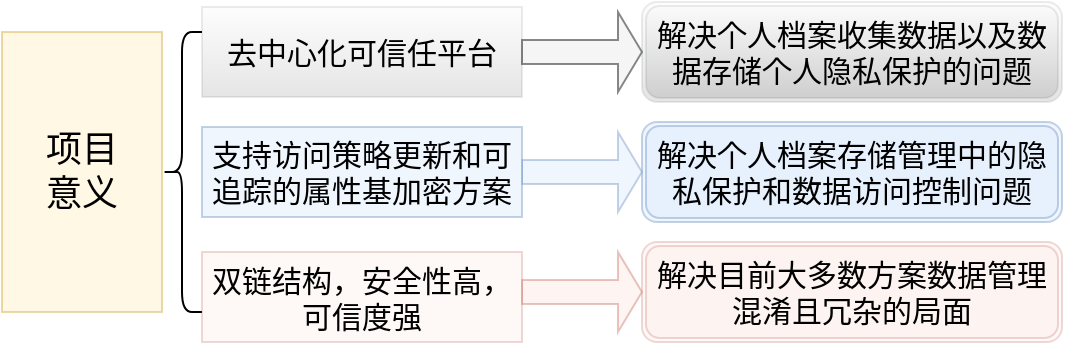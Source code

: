 <mxfile version="21.1.5" type="github">
  <diagram name="第 1 页" id="EgObm4E1FLSTnr1twsJV">
    <mxGraphModel dx="724" dy="373" grid="1" gridSize="10" guides="1" tooltips="1" connect="1" arrows="1" fold="1" page="1" pageScale="1" pageWidth="413" pageHeight="291" math="0" shadow="0">
      <root>
        <mxCell id="0" />
        <mxCell id="1" parent="0" />
        <mxCell id="fuOZSjjK52McAPaC4A6c-1" value="&lt;font style=&quot;font-size: 18px;&quot;&gt;项目&lt;br&gt;意义&lt;/font&gt;" style="rounded=0;whiteSpace=wrap;html=1;fillColor=#fff2cc;strokeColor=#d6b656;opacity=50;" parent="1" vertex="1">
          <mxGeometry y="60" width="80" height="140" as="geometry" />
        </mxCell>
        <mxCell id="fuOZSjjK52McAPaC4A6c-6" value="" style="shape=curlyBracket;whiteSpace=wrap;html=1;rounded=1;labelPosition=left;verticalLabelPosition=middle;align=right;verticalAlign=middle;" parent="1" vertex="1">
          <mxGeometry x="80" y="60" width="20" height="140" as="geometry" />
        </mxCell>
        <mxCell id="fuOZSjjK52McAPaC4A6c-8" value="&lt;font style=&quot;font-size: 15px;&quot;&gt;解决个人档案收集数据以及数据存储个人隐私保护的问题&lt;/font&gt;" style="shape=ext;double=1;rounded=1;whiteSpace=wrap;html=1;fillColor=#eeeeee;strokeColor=#36393d;opacity=10;gradientColor=default;" parent="1" vertex="1">
          <mxGeometry x="320" y="45" width="210" height="50" as="geometry" />
        </mxCell>
        <mxCell id="fuOZSjjK52McAPaC4A6c-9" value="&lt;font style=&quot;font-size: 15px;&quot;&gt;解决个人档案存储管理中的隐私保护和数据访问控制问题&lt;/font&gt;" style="shape=ext;double=1;rounded=1;whiteSpace=wrap;html=1;fillColor=#dae8fc;strokeColor=#6c8ebf;opacity=40;" parent="1" vertex="1">
          <mxGeometry x="320" y="105" width="210" height="50" as="geometry" />
        </mxCell>
        <mxCell id="fuOZSjjK52McAPaC4A6c-10" value="&lt;font style=&quot;font-size: 15px;&quot;&gt;解决目前大多数方案数据管理混淆且冗杂的局面&lt;/font&gt;" style="shape=ext;double=1;rounded=1;whiteSpace=wrap;html=1;fillColor=#fad9d5;strokeColor=#ae4132;opacity=20;" parent="1" vertex="1">
          <mxGeometry x="320" y="165" width="210" height="50" as="geometry" />
        </mxCell>
        <mxCell id="fuOZSjjK52McAPaC4A6c-11" value="" style="shape=singleArrow;whiteSpace=wrap;html=1;fillColor=#eeeeee;strokeColor=#36393d;opacity=60;" parent="1" vertex="1">
          <mxGeometry x="260" y="50" width="60" height="40" as="geometry" />
        </mxCell>
        <mxCell id="fuOZSjjK52McAPaC4A6c-12" value="" style="shape=singleArrow;whiteSpace=wrap;html=1;fillColor=#dae8fc;strokeColor=#6c8ebf;opacity=40;" parent="1" vertex="1">
          <mxGeometry x="260" y="110" width="60" height="40" as="geometry" />
        </mxCell>
        <mxCell id="fuOZSjjK52McAPaC4A6c-13" value="" style="shape=singleArrow;whiteSpace=wrap;html=1;fillColor=#fad9d5;strokeColor=#ae4132;opacity=30;" parent="1" vertex="1">
          <mxGeometry x="260" y="170" width="60" height="40" as="geometry" />
        </mxCell>
        <mxCell id="fuOZSjjK52McAPaC4A6c-14" value="&lt;font style=&quot;font-size: 15px;&quot;&gt;去中心化可信任平台&lt;/font&gt;" style="html=1;whiteSpace=wrap;container=1;recursiveResize=0;collapsible=0;fillColor=#eeeeee;strokeColor=#36393d;opacity=10;gradientColor=default;" parent="1" vertex="1">
          <mxGeometry x="100" y="47.5" width="160" height="45" as="geometry" />
        </mxCell>
        <mxCell id="fuOZSjjK52McAPaC4A6c-16" value="&lt;font style=&quot;font-size: 15px;&quot;&gt;支持访问策略更新和可追踪的属性基加密方案&lt;/font&gt;" style="html=1;whiteSpace=wrap;container=1;recursiveResize=0;collapsible=0;fillColor=#dae8fc;strokeColor=#6c8ebf;opacity=40;" parent="1" vertex="1">
          <mxGeometry x="100" y="107.5" width="160" height="45" as="geometry" />
        </mxCell>
        <mxCell id="fuOZSjjK52McAPaC4A6c-17" value="&lt;font style=&quot;font-size: 15px;&quot;&gt;双链结构，安全性高，可信度强&lt;/font&gt;" style="html=1;whiteSpace=wrap;container=1;recursiveResize=0;collapsible=0;fillColor=#fad9d5;strokeColor=#ae4132;opacity=20;" parent="1" vertex="1">
          <mxGeometry x="100" y="170" width="160" height="45" as="geometry" />
        </mxCell>
      </root>
    </mxGraphModel>
  </diagram>
</mxfile>

